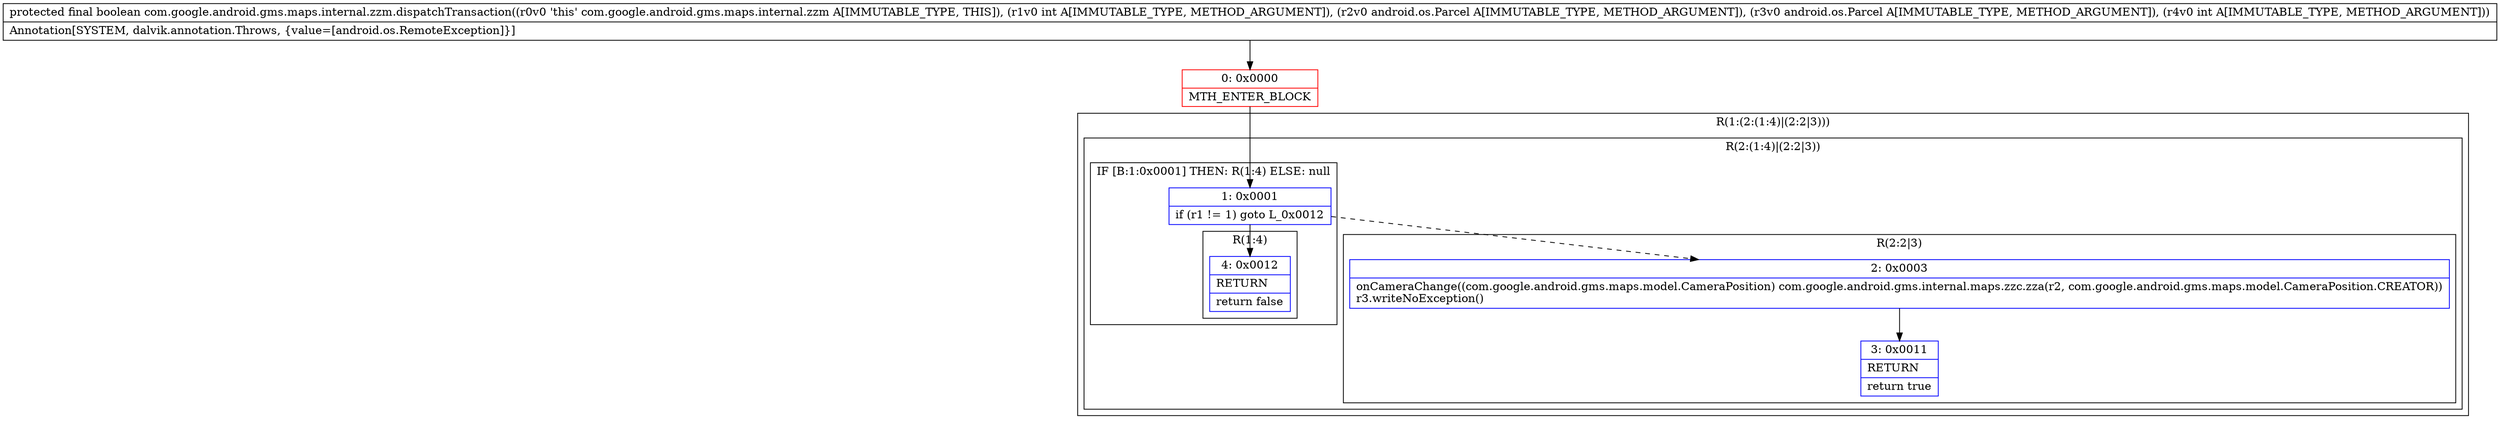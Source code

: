 digraph "CFG forcom.google.android.gms.maps.internal.zzm.dispatchTransaction(ILandroid\/os\/Parcel;Landroid\/os\/Parcel;I)Z" {
subgraph cluster_Region_793148022 {
label = "R(1:(2:(1:4)|(2:2|3)))";
node [shape=record,color=blue];
subgraph cluster_Region_1211528679 {
label = "R(2:(1:4)|(2:2|3))";
node [shape=record,color=blue];
subgraph cluster_IfRegion_610307993 {
label = "IF [B:1:0x0001] THEN: R(1:4) ELSE: null";
node [shape=record,color=blue];
Node_1 [shape=record,label="{1\:\ 0x0001|if (r1 != 1) goto L_0x0012\l}"];
subgraph cluster_Region_530484087 {
label = "R(1:4)";
node [shape=record,color=blue];
Node_4 [shape=record,label="{4\:\ 0x0012|RETURN\l|return false\l}"];
}
}
subgraph cluster_Region_51894072 {
label = "R(2:2|3)";
node [shape=record,color=blue];
Node_2 [shape=record,label="{2\:\ 0x0003|onCameraChange((com.google.android.gms.maps.model.CameraPosition) com.google.android.gms.internal.maps.zzc.zza(r2, com.google.android.gms.maps.model.CameraPosition.CREATOR))\lr3.writeNoException()\l}"];
Node_3 [shape=record,label="{3\:\ 0x0011|RETURN\l|return true\l}"];
}
}
}
Node_0 [shape=record,color=red,label="{0\:\ 0x0000|MTH_ENTER_BLOCK\l}"];
MethodNode[shape=record,label="{protected final boolean com.google.android.gms.maps.internal.zzm.dispatchTransaction((r0v0 'this' com.google.android.gms.maps.internal.zzm A[IMMUTABLE_TYPE, THIS]), (r1v0 int A[IMMUTABLE_TYPE, METHOD_ARGUMENT]), (r2v0 android.os.Parcel A[IMMUTABLE_TYPE, METHOD_ARGUMENT]), (r3v0 android.os.Parcel A[IMMUTABLE_TYPE, METHOD_ARGUMENT]), (r4v0 int A[IMMUTABLE_TYPE, METHOD_ARGUMENT]))  | Annotation[SYSTEM, dalvik.annotation.Throws, \{value=[android.os.RemoteException]\}]\l}"];
MethodNode -> Node_0;
Node_1 -> Node_2[style=dashed];
Node_1 -> Node_4;
Node_2 -> Node_3;
Node_0 -> Node_1;
}

